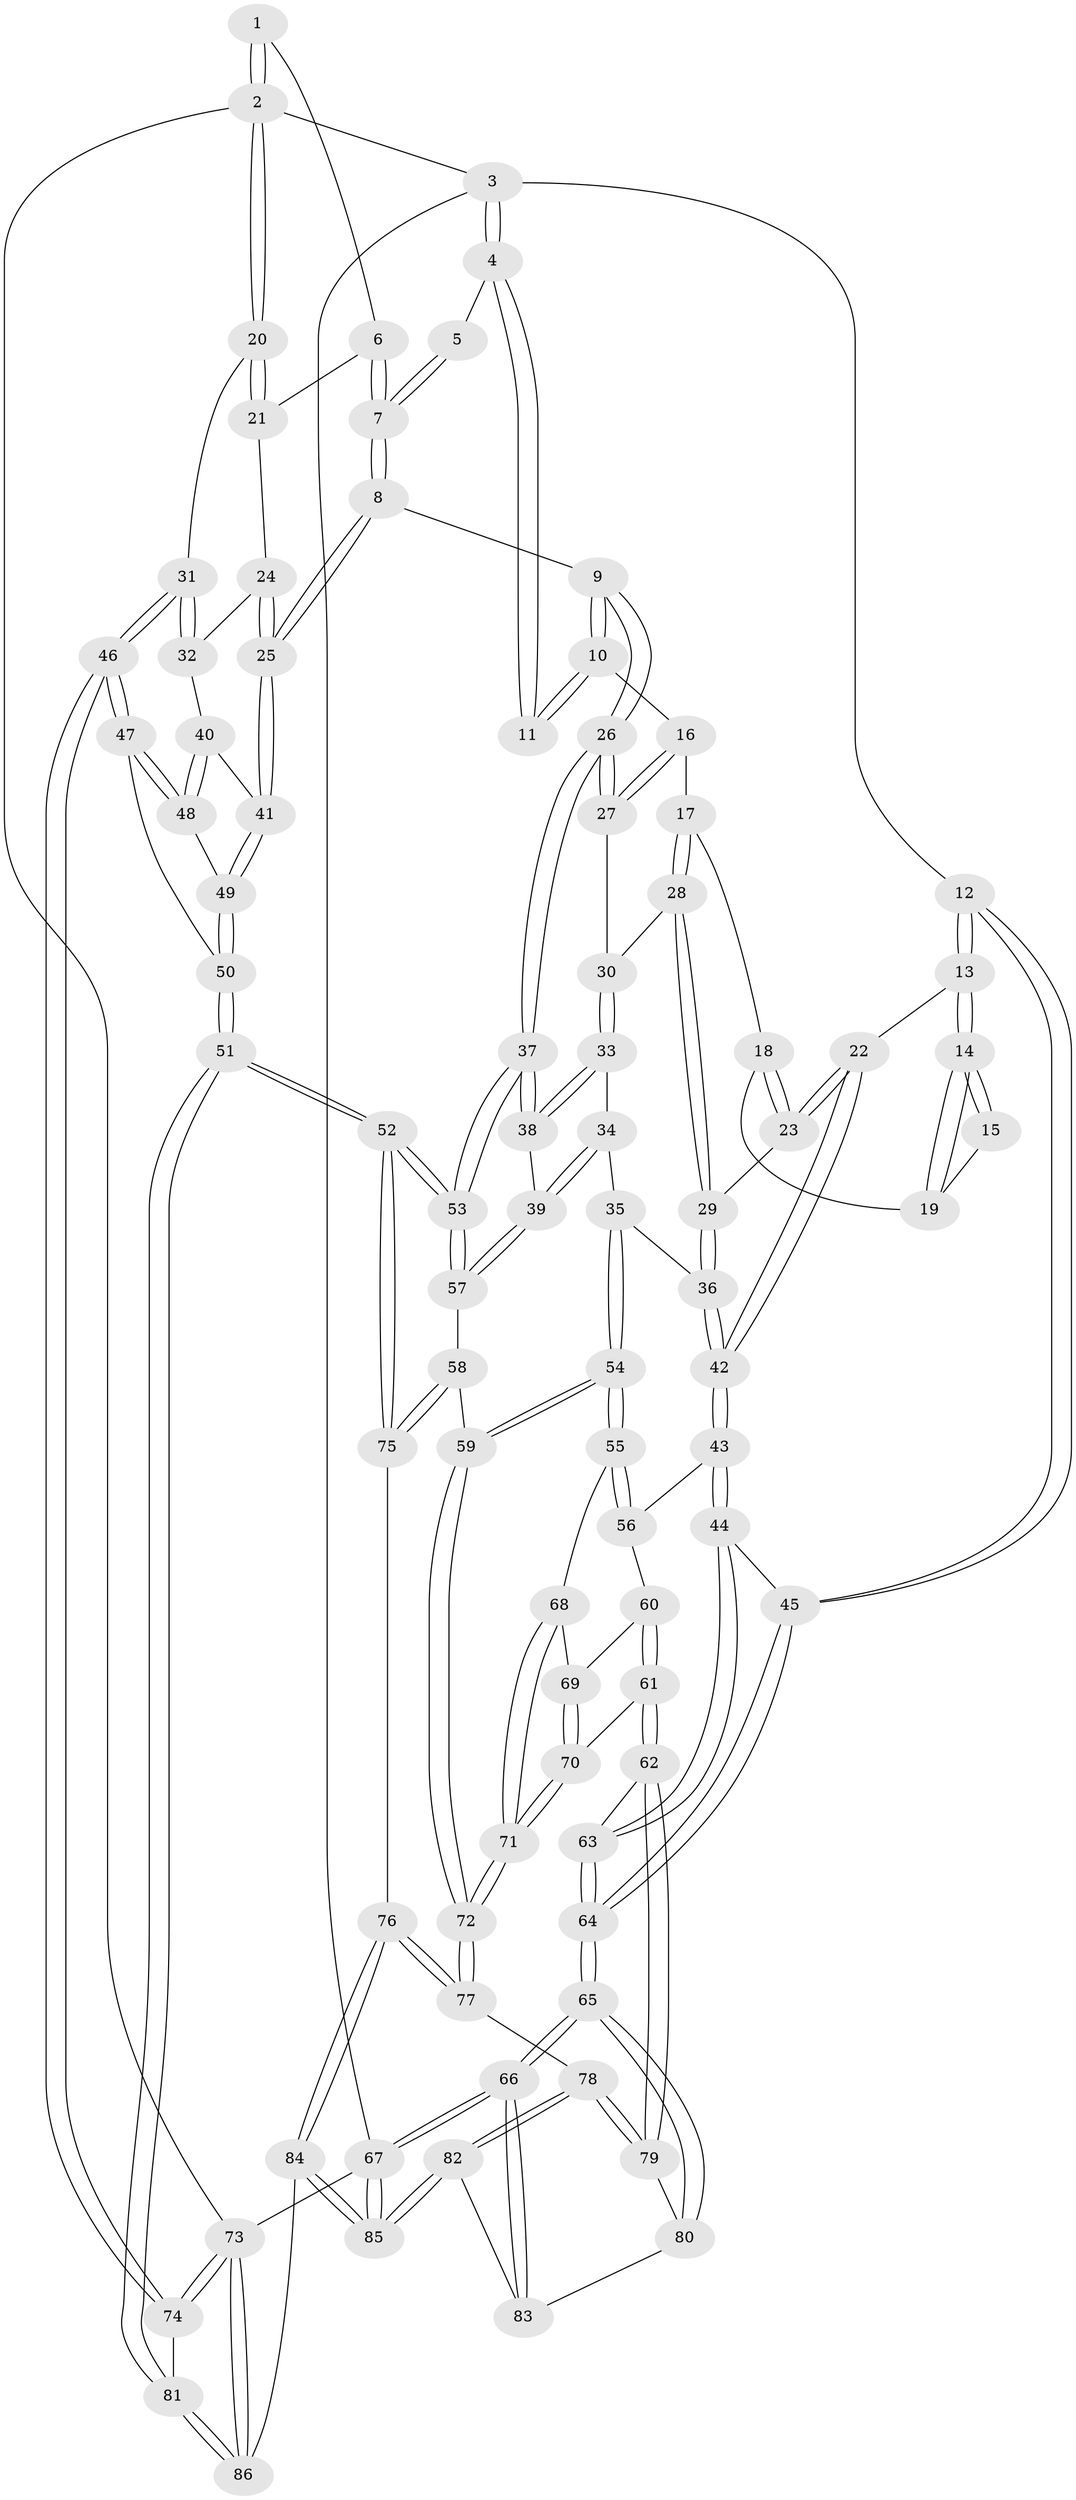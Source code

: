 // coarse degree distribution, {4: 0.44, 5: 0.34, 3: 0.12, 6: 0.08, 7: 0.02}
// Generated by graph-tools (version 1.1) at 2025/52/02/27/25 19:52:40]
// undirected, 86 vertices, 212 edges
graph export_dot {
graph [start="1"]
  node [color=gray90,style=filled];
  1 [pos="+1+0"];
  2 [pos="+1+0"];
  3 [pos="+0+0"];
  4 [pos="+0.4842670813386273+0"];
  5 [pos="+0.8507053358537713+0"];
  6 [pos="+0.8702771230127118+0.20084485148611034"];
  7 [pos="+0.7477095344045422+0.2325380530964824"];
  8 [pos="+0.6929896256299758+0.30432323248623855"];
  9 [pos="+0.664457395961564+0.30567160139914484"];
  10 [pos="+0.5542888829349035+0.1884338565499354"];
  11 [pos="+0.46922441874924814+0.0005523656303061876"];
  12 [pos="+0+0.08829145391386745"];
  13 [pos="+0+0.15388815976292158"];
  14 [pos="+0+0.15008659172654804"];
  15 [pos="+0.3643097241105828+0.09827452367756821"];
  16 [pos="+0.40995550096997285+0.28801677328345854"];
  17 [pos="+0.3453473822782806+0.27744963312806886"];
  18 [pos="+0.32419416746629043+0.23588876185956778"];
  19 [pos="+0.33273259537611827+0.19756787606907003"];
  20 [pos="+1+0.15632240818060347"];
  21 [pos="+0.9792819862416727+0.23125278989510525"];
  22 [pos="+0+0.1591192824868033"];
  23 [pos="+0.1473034610278946+0.2677441132203939"];
  24 [pos="+0.901196205440714+0.32182147863214494"];
  25 [pos="+0.7442639561912713+0.3440524871448367"];
  26 [pos="+0.5968856579776445+0.388942030448441"];
  27 [pos="+0.43398458957826425+0.3442519157230945"];
  28 [pos="+0.3328093423009883+0.3124386317237808"];
  29 [pos="+0.2531250089960489+0.3932267349182359"];
  30 [pos="+0.39291536747761635+0.39205778596351765"];
  31 [pos="+1+0.41291761367237917"];
  32 [pos="+0.9792836993162041+0.4015660311326897"];
  33 [pos="+0.39267215683129925+0.39383262401932034"];
  34 [pos="+0.3345031283233965+0.4092234350128138"];
  35 [pos="+0.2569457162878574+0.41055410711361845"];
  36 [pos="+0.2545457842400615+0.40718264541846244"];
  37 [pos="+0.5720023203587422+0.4448290994871849"];
  38 [pos="+0.39893457897244106+0.4050798629133532"];
  39 [pos="+0.3913162303197853+0.4909348935978524"];
  40 [pos="+0.8985082696285583+0.4444591394740658"];
  41 [pos="+0.7715945988049212+0.39032948350724084"];
  42 [pos="+0.12928339899746685+0.4576168504818358"];
  43 [pos="+0.12831170120586488+0.4646867307878019"];
  44 [pos="+0.05510772445758823+0.5100181573358552"];
  45 [pos="+0+0.20114872637164452"];
  46 [pos="+1+0.6176000044791384"];
  47 [pos="+0.988612869796702+0.5829516939988806"];
  48 [pos="+0.9064251413851185+0.48695254990820025"];
  49 [pos="+0.785193075134902+0.5732330615987277"];
  50 [pos="+0.7776600372268696+0.6236836798484883"];
  51 [pos="+0.6742646764293511+0.7558215420849045"];
  52 [pos="+0.6253918352556049+0.722074911045243"];
  53 [pos="+0.5427500159127853+0.568349007706787"];
  54 [pos="+0.28582210441424477+0.5203786918239192"];
  55 [pos="+0.21323659138829182+0.5387548403567594"];
  56 [pos="+0.13205275953555942+0.4731815997518895"];
  57 [pos="+0.39393353885285676+0.5488858943431015"];
  58 [pos="+0.36987498359484583+0.5547348380754838"];
  59 [pos="+0.3250035354912926+0.5521850888010236"];
  60 [pos="+0.12352219949719526+0.5562070662428046"];
  61 [pos="+0.06855450016460991+0.5978006836556186"];
  62 [pos="+0.05709101315505972+0.5993945230245057"];
  63 [pos="+0.04362731380203962+0.5930132462327058"];
  64 [pos="+0+0.6236760091213323"];
  65 [pos="+0+0.6736066054854336"];
  66 [pos="+0+0.8337665820372289"];
  67 [pos="+0+1"];
  68 [pos="+0.1978910575281171+0.5547762763986694"];
  69 [pos="+0.1638835313187493+0.5627144180379678"];
  70 [pos="+0.1492230090193849+0.6319797488134332"];
  71 [pos="+0.19325275597629274+0.6683884172312852"];
  72 [pos="+0.22443913686083578+0.7215623949533387"];
  73 [pos="+1+1"];
  74 [pos="+1+0.8345121298212033"];
  75 [pos="+0.36619563363783714+0.7802661994726126"];
  76 [pos="+0.3290835155419445+0.8004448674677141"];
  77 [pos="+0.22443805871655217+0.721620254447415"];
  78 [pos="+0.17475550414206964+0.7438215706412167"];
  79 [pos="+0.08252868951630878+0.7253132006636963"];
  80 [pos="+0.0713478625080588+0.7310159577839785"];
  81 [pos="+0.6814099120049452+0.7723862774696787"];
  82 [pos="+0.11200512225795585+0.8996580860262665"];
  83 [pos="+0.026819306874985304+0.8392561045964875"];
  84 [pos="+0.29696936871519825+1"];
  85 [pos="+0.1985499692464308+1"];
  86 [pos="+0.6383168759446197+1"];
  1 -- 2;
  1 -- 2;
  1 -- 6;
  2 -- 3;
  2 -- 20;
  2 -- 20;
  2 -- 73;
  3 -- 4;
  3 -- 4;
  3 -- 12;
  3 -- 67;
  4 -- 5;
  4 -- 11;
  4 -- 11;
  5 -- 7;
  5 -- 7;
  6 -- 7;
  6 -- 7;
  6 -- 21;
  7 -- 8;
  7 -- 8;
  8 -- 9;
  8 -- 25;
  8 -- 25;
  9 -- 10;
  9 -- 10;
  9 -- 26;
  9 -- 26;
  10 -- 11;
  10 -- 11;
  10 -- 16;
  12 -- 13;
  12 -- 13;
  12 -- 45;
  12 -- 45;
  13 -- 14;
  13 -- 14;
  13 -- 22;
  14 -- 15;
  14 -- 15;
  14 -- 19;
  14 -- 19;
  15 -- 19;
  16 -- 17;
  16 -- 27;
  16 -- 27;
  17 -- 18;
  17 -- 28;
  17 -- 28;
  18 -- 19;
  18 -- 23;
  18 -- 23;
  20 -- 21;
  20 -- 21;
  20 -- 31;
  21 -- 24;
  22 -- 23;
  22 -- 23;
  22 -- 42;
  22 -- 42;
  23 -- 29;
  24 -- 25;
  24 -- 25;
  24 -- 32;
  25 -- 41;
  25 -- 41;
  26 -- 27;
  26 -- 27;
  26 -- 37;
  26 -- 37;
  27 -- 30;
  28 -- 29;
  28 -- 29;
  28 -- 30;
  29 -- 36;
  29 -- 36;
  30 -- 33;
  30 -- 33;
  31 -- 32;
  31 -- 32;
  31 -- 46;
  31 -- 46;
  32 -- 40;
  33 -- 34;
  33 -- 38;
  33 -- 38;
  34 -- 35;
  34 -- 39;
  34 -- 39;
  35 -- 36;
  35 -- 54;
  35 -- 54;
  36 -- 42;
  36 -- 42;
  37 -- 38;
  37 -- 38;
  37 -- 53;
  37 -- 53;
  38 -- 39;
  39 -- 57;
  39 -- 57;
  40 -- 41;
  40 -- 48;
  40 -- 48;
  41 -- 49;
  41 -- 49;
  42 -- 43;
  42 -- 43;
  43 -- 44;
  43 -- 44;
  43 -- 56;
  44 -- 45;
  44 -- 63;
  44 -- 63;
  45 -- 64;
  45 -- 64;
  46 -- 47;
  46 -- 47;
  46 -- 74;
  46 -- 74;
  47 -- 48;
  47 -- 48;
  47 -- 50;
  48 -- 49;
  49 -- 50;
  49 -- 50;
  50 -- 51;
  50 -- 51;
  51 -- 52;
  51 -- 52;
  51 -- 81;
  51 -- 81;
  52 -- 53;
  52 -- 53;
  52 -- 75;
  52 -- 75;
  53 -- 57;
  53 -- 57;
  54 -- 55;
  54 -- 55;
  54 -- 59;
  54 -- 59;
  55 -- 56;
  55 -- 56;
  55 -- 68;
  56 -- 60;
  57 -- 58;
  58 -- 59;
  58 -- 75;
  58 -- 75;
  59 -- 72;
  59 -- 72;
  60 -- 61;
  60 -- 61;
  60 -- 69;
  61 -- 62;
  61 -- 62;
  61 -- 70;
  62 -- 63;
  62 -- 79;
  62 -- 79;
  63 -- 64;
  63 -- 64;
  64 -- 65;
  64 -- 65;
  65 -- 66;
  65 -- 66;
  65 -- 80;
  65 -- 80;
  66 -- 67;
  66 -- 67;
  66 -- 83;
  66 -- 83;
  67 -- 85;
  67 -- 85;
  67 -- 73;
  68 -- 69;
  68 -- 71;
  68 -- 71;
  69 -- 70;
  69 -- 70;
  70 -- 71;
  70 -- 71;
  71 -- 72;
  71 -- 72;
  72 -- 77;
  72 -- 77;
  73 -- 74;
  73 -- 74;
  73 -- 86;
  73 -- 86;
  74 -- 81;
  75 -- 76;
  76 -- 77;
  76 -- 77;
  76 -- 84;
  76 -- 84;
  77 -- 78;
  78 -- 79;
  78 -- 79;
  78 -- 82;
  78 -- 82;
  79 -- 80;
  80 -- 83;
  81 -- 86;
  81 -- 86;
  82 -- 83;
  82 -- 85;
  82 -- 85;
  84 -- 85;
  84 -- 85;
  84 -- 86;
}
